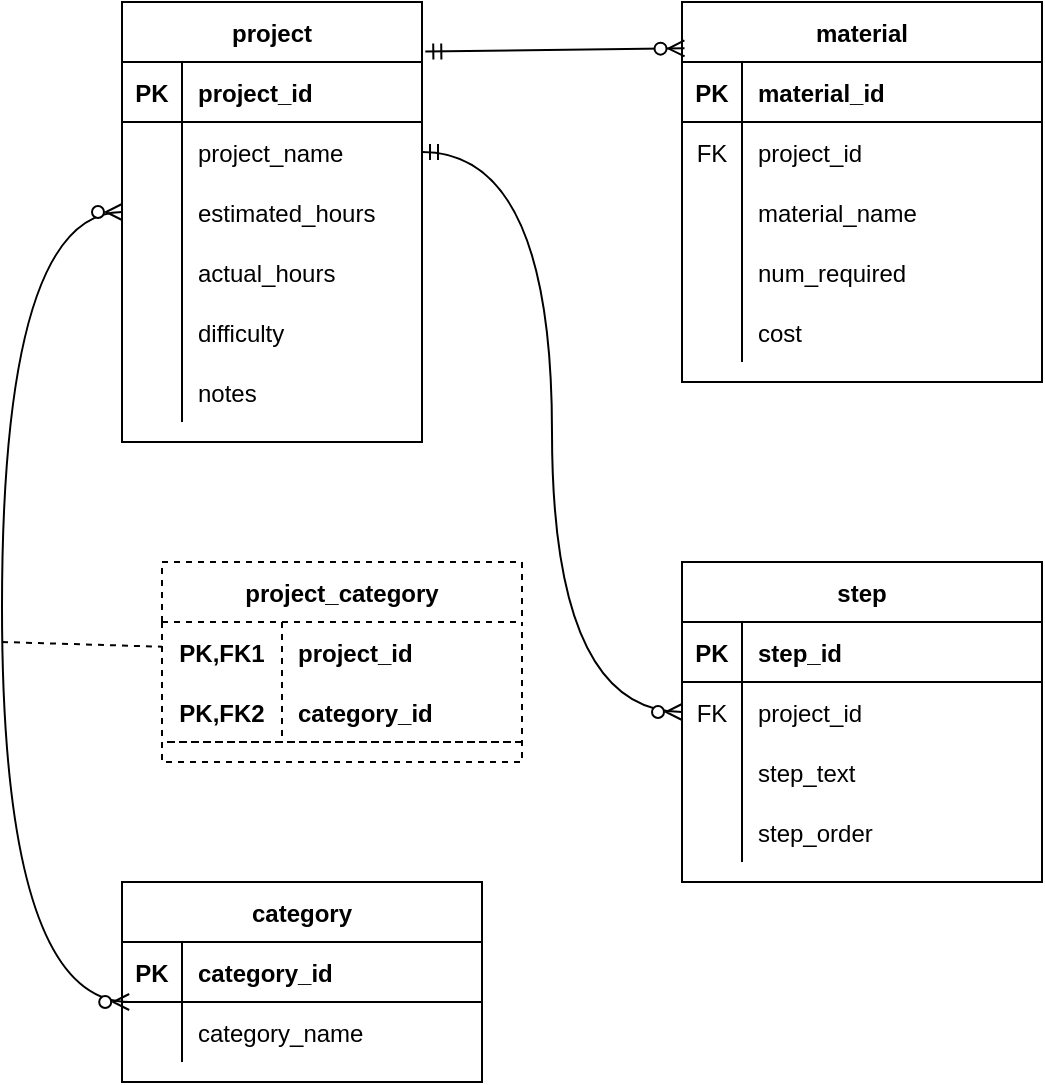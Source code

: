 <mxfile version="20.2.3" type="device"><diagram id="YeD-OSTHzpn-C77k4ifk" name="Page-1"><mxGraphModel dx="510" dy="649" grid="1" gridSize="10" guides="1" tooltips="1" connect="1" arrows="1" fold="1" page="1" pageScale="1" pageWidth="850" pageHeight="1100" math="0" shadow="0"><root><mxCell id="0"/><mxCell id="1" parent="0"/><mxCell id="nlG1U4WUvU7779nljmnX-1" value="project" style="shape=table;startSize=30;container=1;collapsible=1;childLayout=tableLayout;fixedRows=1;rowLines=0;fontStyle=1;align=center;resizeLast=1;" vertex="1" parent="1"><mxGeometry x="80" y="120" width="150" height="220" as="geometry"/></mxCell><mxCell id="nlG1U4WUvU7779nljmnX-2" value="" style="shape=tableRow;horizontal=0;startSize=0;swimlaneHead=0;swimlaneBody=0;fillColor=none;collapsible=0;dropTarget=0;points=[[0,0.5],[1,0.5]];portConstraint=eastwest;top=0;left=0;right=0;bottom=1;" vertex="1" parent="nlG1U4WUvU7779nljmnX-1"><mxGeometry y="30" width="150" height="30" as="geometry"/></mxCell><mxCell id="nlG1U4WUvU7779nljmnX-3" value="PK" style="shape=partialRectangle;connectable=0;fillColor=none;top=0;left=0;bottom=0;right=0;fontStyle=1;overflow=hidden;" vertex="1" parent="nlG1U4WUvU7779nljmnX-2"><mxGeometry width="30" height="30" as="geometry"><mxRectangle width="30" height="30" as="alternateBounds"/></mxGeometry></mxCell><mxCell id="nlG1U4WUvU7779nljmnX-4" value="project_id" style="shape=partialRectangle;connectable=0;fillColor=none;top=0;left=0;bottom=0;right=0;align=left;spacingLeft=6;fontStyle=1;overflow=hidden;" vertex="1" parent="nlG1U4WUvU7779nljmnX-2"><mxGeometry x="30" width="120" height="30" as="geometry"><mxRectangle width="120" height="30" as="alternateBounds"/></mxGeometry></mxCell><mxCell id="nlG1U4WUvU7779nljmnX-5" value="" style="shape=tableRow;horizontal=0;startSize=0;swimlaneHead=0;swimlaneBody=0;fillColor=none;collapsible=0;dropTarget=0;points=[[0,0.5],[1,0.5]];portConstraint=eastwest;top=0;left=0;right=0;bottom=0;" vertex="1" parent="nlG1U4WUvU7779nljmnX-1"><mxGeometry y="60" width="150" height="30" as="geometry"/></mxCell><mxCell id="nlG1U4WUvU7779nljmnX-6" value="" style="shape=partialRectangle;connectable=0;fillColor=none;top=0;left=0;bottom=0;right=0;editable=1;overflow=hidden;" vertex="1" parent="nlG1U4WUvU7779nljmnX-5"><mxGeometry width="30" height="30" as="geometry"><mxRectangle width="30" height="30" as="alternateBounds"/></mxGeometry></mxCell><mxCell id="nlG1U4WUvU7779nljmnX-7" value="project_name" style="shape=partialRectangle;connectable=0;fillColor=none;top=0;left=0;bottom=0;right=0;align=left;spacingLeft=6;overflow=hidden;" vertex="1" parent="nlG1U4WUvU7779nljmnX-5"><mxGeometry x="30" width="120" height="30" as="geometry"><mxRectangle width="120" height="30" as="alternateBounds"/></mxGeometry></mxCell><mxCell id="nlG1U4WUvU7779nljmnX-8" value="" style="shape=tableRow;horizontal=0;startSize=0;swimlaneHead=0;swimlaneBody=0;fillColor=none;collapsible=0;dropTarget=0;points=[[0,0.5],[1,0.5]];portConstraint=eastwest;top=0;left=0;right=0;bottom=0;" vertex="1" parent="nlG1U4WUvU7779nljmnX-1"><mxGeometry y="90" width="150" height="30" as="geometry"/></mxCell><mxCell id="nlG1U4WUvU7779nljmnX-9" value="" style="shape=partialRectangle;connectable=0;fillColor=none;top=0;left=0;bottom=0;right=0;editable=1;overflow=hidden;" vertex="1" parent="nlG1U4WUvU7779nljmnX-8"><mxGeometry width="30" height="30" as="geometry"><mxRectangle width="30" height="30" as="alternateBounds"/></mxGeometry></mxCell><mxCell id="nlG1U4WUvU7779nljmnX-10" value="estimated_hours" style="shape=partialRectangle;connectable=0;fillColor=none;top=0;left=0;bottom=0;right=0;align=left;spacingLeft=6;overflow=hidden;" vertex="1" parent="nlG1U4WUvU7779nljmnX-8"><mxGeometry x="30" width="120" height="30" as="geometry"><mxRectangle width="120" height="30" as="alternateBounds"/></mxGeometry></mxCell><mxCell id="nlG1U4WUvU7779nljmnX-11" value="" style="shape=tableRow;horizontal=0;startSize=0;swimlaneHead=0;swimlaneBody=0;fillColor=none;collapsible=0;dropTarget=0;points=[[0,0.5],[1,0.5]];portConstraint=eastwest;top=0;left=0;right=0;bottom=0;" vertex="1" parent="nlG1U4WUvU7779nljmnX-1"><mxGeometry y="120" width="150" height="30" as="geometry"/></mxCell><mxCell id="nlG1U4WUvU7779nljmnX-12" value="" style="shape=partialRectangle;connectable=0;fillColor=none;top=0;left=0;bottom=0;right=0;editable=1;overflow=hidden;" vertex="1" parent="nlG1U4WUvU7779nljmnX-11"><mxGeometry width="30" height="30" as="geometry"><mxRectangle width="30" height="30" as="alternateBounds"/></mxGeometry></mxCell><mxCell id="nlG1U4WUvU7779nljmnX-13" value="actual_hours" style="shape=partialRectangle;connectable=0;fillColor=none;top=0;left=0;bottom=0;right=0;align=left;spacingLeft=6;overflow=hidden;" vertex="1" parent="nlG1U4WUvU7779nljmnX-11"><mxGeometry x="30" width="120" height="30" as="geometry"><mxRectangle width="120" height="30" as="alternateBounds"/></mxGeometry></mxCell><mxCell id="nlG1U4WUvU7779nljmnX-20" style="shape=tableRow;horizontal=0;startSize=0;swimlaneHead=0;swimlaneBody=0;fillColor=none;collapsible=0;dropTarget=0;points=[[0,0.5],[1,0.5]];portConstraint=eastwest;top=0;left=0;right=0;bottom=0;" vertex="1" parent="nlG1U4WUvU7779nljmnX-1"><mxGeometry y="150" width="150" height="30" as="geometry"/></mxCell><mxCell id="nlG1U4WUvU7779nljmnX-21" style="shape=partialRectangle;connectable=0;fillColor=none;top=0;left=0;bottom=0;right=0;editable=1;overflow=hidden;" vertex="1" parent="nlG1U4WUvU7779nljmnX-20"><mxGeometry width="30" height="30" as="geometry"><mxRectangle width="30" height="30" as="alternateBounds"/></mxGeometry></mxCell><mxCell id="nlG1U4WUvU7779nljmnX-22" value="difficulty" style="shape=partialRectangle;connectable=0;fillColor=none;top=0;left=0;bottom=0;right=0;align=left;spacingLeft=6;overflow=hidden;" vertex="1" parent="nlG1U4WUvU7779nljmnX-20"><mxGeometry x="30" width="120" height="30" as="geometry"><mxRectangle width="120" height="30" as="alternateBounds"/></mxGeometry></mxCell><mxCell id="nlG1U4WUvU7779nljmnX-14" style="shape=tableRow;horizontal=0;startSize=0;swimlaneHead=0;swimlaneBody=0;fillColor=none;collapsible=0;dropTarget=0;points=[[0,0.5],[1,0.5]];portConstraint=eastwest;top=0;left=0;right=0;bottom=0;" vertex="1" parent="nlG1U4WUvU7779nljmnX-1"><mxGeometry y="180" width="150" height="30" as="geometry"/></mxCell><mxCell id="nlG1U4WUvU7779nljmnX-15" style="shape=partialRectangle;connectable=0;fillColor=none;top=0;left=0;bottom=0;right=0;editable=1;overflow=hidden;" vertex="1" parent="nlG1U4WUvU7779nljmnX-14"><mxGeometry width="30" height="30" as="geometry"><mxRectangle width="30" height="30" as="alternateBounds"/></mxGeometry></mxCell><mxCell id="nlG1U4WUvU7779nljmnX-16" value="notes" style="shape=partialRectangle;connectable=0;fillColor=none;top=0;left=0;bottom=0;right=0;align=left;spacingLeft=6;overflow=hidden;" vertex="1" parent="nlG1U4WUvU7779nljmnX-14"><mxGeometry x="30" width="120" height="30" as="geometry"><mxRectangle width="120" height="30" as="alternateBounds"/></mxGeometry></mxCell><mxCell id="nlG1U4WUvU7779nljmnX-23" value="material" style="shape=table;startSize=30;container=1;collapsible=1;childLayout=tableLayout;fixedRows=1;rowLines=0;fontStyle=1;align=center;resizeLast=1;" vertex="1" parent="1"><mxGeometry x="360" y="120" width="180" height="190" as="geometry"/></mxCell><mxCell id="nlG1U4WUvU7779nljmnX-24" value="" style="shape=tableRow;horizontal=0;startSize=0;swimlaneHead=0;swimlaneBody=0;fillColor=none;collapsible=0;dropTarget=0;points=[[0,0.5],[1,0.5]];portConstraint=eastwest;top=0;left=0;right=0;bottom=1;" vertex="1" parent="nlG1U4WUvU7779nljmnX-23"><mxGeometry y="30" width="180" height="30" as="geometry"/></mxCell><mxCell id="nlG1U4WUvU7779nljmnX-25" value="PK" style="shape=partialRectangle;connectable=0;fillColor=none;top=0;left=0;bottom=0;right=0;fontStyle=1;overflow=hidden;" vertex="1" parent="nlG1U4WUvU7779nljmnX-24"><mxGeometry width="30" height="30" as="geometry"><mxRectangle width="30" height="30" as="alternateBounds"/></mxGeometry></mxCell><mxCell id="nlG1U4WUvU7779nljmnX-26" value="material_id" style="shape=partialRectangle;connectable=0;fillColor=none;top=0;left=0;bottom=0;right=0;align=left;spacingLeft=6;fontStyle=1;overflow=hidden;" vertex="1" parent="nlG1U4WUvU7779nljmnX-24"><mxGeometry x="30" width="150" height="30" as="geometry"><mxRectangle width="150" height="30" as="alternateBounds"/></mxGeometry></mxCell><mxCell id="nlG1U4WUvU7779nljmnX-27" value="" style="shape=tableRow;horizontal=0;startSize=0;swimlaneHead=0;swimlaneBody=0;fillColor=none;collapsible=0;dropTarget=0;points=[[0,0.5],[1,0.5]];portConstraint=eastwest;top=0;left=0;right=0;bottom=0;" vertex="1" parent="nlG1U4WUvU7779nljmnX-23"><mxGeometry y="60" width="180" height="30" as="geometry"/></mxCell><mxCell id="nlG1U4WUvU7779nljmnX-28" value="FK" style="shape=partialRectangle;connectable=0;fillColor=none;top=0;left=0;bottom=0;right=0;editable=1;overflow=hidden;" vertex="1" parent="nlG1U4WUvU7779nljmnX-27"><mxGeometry width="30" height="30" as="geometry"><mxRectangle width="30" height="30" as="alternateBounds"/></mxGeometry></mxCell><mxCell id="nlG1U4WUvU7779nljmnX-29" value="project_id" style="shape=partialRectangle;connectable=0;fillColor=none;top=0;left=0;bottom=0;right=0;align=left;spacingLeft=6;overflow=hidden;" vertex="1" parent="nlG1U4WUvU7779nljmnX-27"><mxGeometry x="30" width="150" height="30" as="geometry"><mxRectangle width="150" height="30" as="alternateBounds"/></mxGeometry></mxCell><mxCell id="nlG1U4WUvU7779nljmnX-30" value="" style="shape=tableRow;horizontal=0;startSize=0;swimlaneHead=0;swimlaneBody=0;fillColor=none;collapsible=0;dropTarget=0;points=[[0,0.5],[1,0.5]];portConstraint=eastwest;top=0;left=0;right=0;bottom=0;" vertex="1" parent="nlG1U4WUvU7779nljmnX-23"><mxGeometry y="90" width="180" height="30" as="geometry"/></mxCell><mxCell id="nlG1U4WUvU7779nljmnX-31" value="" style="shape=partialRectangle;connectable=0;fillColor=none;top=0;left=0;bottom=0;right=0;editable=1;overflow=hidden;" vertex="1" parent="nlG1U4WUvU7779nljmnX-30"><mxGeometry width="30" height="30" as="geometry"><mxRectangle width="30" height="30" as="alternateBounds"/></mxGeometry></mxCell><mxCell id="nlG1U4WUvU7779nljmnX-32" value="material_name" style="shape=partialRectangle;connectable=0;fillColor=none;top=0;left=0;bottom=0;right=0;align=left;spacingLeft=6;overflow=hidden;" vertex="1" parent="nlG1U4WUvU7779nljmnX-30"><mxGeometry x="30" width="150" height="30" as="geometry"><mxRectangle width="150" height="30" as="alternateBounds"/></mxGeometry></mxCell><mxCell id="nlG1U4WUvU7779nljmnX-33" value="" style="shape=tableRow;horizontal=0;startSize=0;swimlaneHead=0;swimlaneBody=0;fillColor=none;collapsible=0;dropTarget=0;points=[[0,0.5],[1,0.5]];portConstraint=eastwest;top=0;left=0;right=0;bottom=0;" vertex="1" parent="nlG1U4WUvU7779nljmnX-23"><mxGeometry y="120" width="180" height="30" as="geometry"/></mxCell><mxCell id="nlG1U4WUvU7779nljmnX-34" value="" style="shape=partialRectangle;connectable=0;fillColor=none;top=0;left=0;bottom=0;right=0;editable=1;overflow=hidden;" vertex="1" parent="nlG1U4WUvU7779nljmnX-33"><mxGeometry width="30" height="30" as="geometry"><mxRectangle width="30" height="30" as="alternateBounds"/></mxGeometry></mxCell><mxCell id="nlG1U4WUvU7779nljmnX-35" value="num_required" style="shape=partialRectangle;connectable=0;fillColor=none;top=0;left=0;bottom=0;right=0;align=left;spacingLeft=6;overflow=hidden;" vertex="1" parent="nlG1U4WUvU7779nljmnX-33"><mxGeometry x="30" width="150" height="30" as="geometry"><mxRectangle width="150" height="30" as="alternateBounds"/></mxGeometry></mxCell><mxCell id="nlG1U4WUvU7779nljmnX-36" style="shape=tableRow;horizontal=0;startSize=0;swimlaneHead=0;swimlaneBody=0;fillColor=none;collapsible=0;dropTarget=0;points=[[0,0.5],[1,0.5]];portConstraint=eastwest;top=0;left=0;right=0;bottom=0;" vertex="1" parent="nlG1U4WUvU7779nljmnX-23"><mxGeometry y="150" width="180" height="30" as="geometry"/></mxCell><mxCell id="nlG1U4WUvU7779nljmnX-37" style="shape=partialRectangle;connectable=0;fillColor=none;top=0;left=0;bottom=0;right=0;editable=1;overflow=hidden;" vertex="1" parent="nlG1U4WUvU7779nljmnX-36"><mxGeometry width="30" height="30" as="geometry"><mxRectangle width="30" height="30" as="alternateBounds"/></mxGeometry></mxCell><mxCell id="nlG1U4WUvU7779nljmnX-38" value="cost" style="shape=partialRectangle;connectable=0;fillColor=none;top=0;left=0;bottom=0;right=0;align=left;spacingLeft=6;overflow=hidden;" vertex="1" parent="nlG1U4WUvU7779nljmnX-36"><mxGeometry x="30" width="150" height="30" as="geometry"><mxRectangle width="150" height="30" as="alternateBounds"/></mxGeometry></mxCell><mxCell id="nlG1U4WUvU7779nljmnX-39" value="step" style="shape=table;startSize=30;container=1;collapsible=1;childLayout=tableLayout;fixedRows=1;rowLines=0;fontStyle=1;align=center;resizeLast=1;" vertex="1" parent="1"><mxGeometry x="360" y="400" width="180" height="160" as="geometry"/></mxCell><mxCell id="nlG1U4WUvU7779nljmnX-40" value="" style="shape=tableRow;horizontal=0;startSize=0;swimlaneHead=0;swimlaneBody=0;fillColor=none;collapsible=0;dropTarget=0;points=[[0,0.5],[1,0.5]];portConstraint=eastwest;top=0;left=0;right=0;bottom=1;" vertex="1" parent="nlG1U4WUvU7779nljmnX-39"><mxGeometry y="30" width="180" height="30" as="geometry"/></mxCell><mxCell id="nlG1U4WUvU7779nljmnX-41" value="PK" style="shape=partialRectangle;connectable=0;fillColor=none;top=0;left=0;bottom=0;right=0;fontStyle=1;overflow=hidden;" vertex="1" parent="nlG1U4WUvU7779nljmnX-40"><mxGeometry width="30" height="30" as="geometry"><mxRectangle width="30" height="30" as="alternateBounds"/></mxGeometry></mxCell><mxCell id="nlG1U4WUvU7779nljmnX-42" value="step_id" style="shape=partialRectangle;connectable=0;fillColor=none;top=0;left=0;bottom=0;right=0;align=left;spacingLeft=6;fontStyle=1;overflow=hidden;" vertex="1" parent="nlG1U4WUvU7779nljmnX-40"><mxGeometry x="30" width="150" height="30" as="geometry"><mxRectangle width="150" height="30" as="alternateBounds"/></mxGeometry></mxCell><mxCell id="nlG1U4WUvU7779nljmnX-43" value="" style="shape=tableRow;horizontal=0;startSize=0;swimlaneHead=0;swimlaneBody=0;fillColor=none;collapsible=0;dropTarget=0;points=[[0,0.5],[1,0.5]];portConstraint=eastwest;top=0;left=0;right=0;bottom=0;" vertex="1" parent="nlG1U4WUvU7779nljmnX-39"><mxGeometry y="60" width="180" height="30" as="geometry"/></mxCell><mxCell id="nlG1U4WUvU7779nljmnX-44" value="FK" style="shape=partialRectangle;connectable=0;fillColor=none;top=0;left=0;bottom=0;right=0;editable=1;overflow=hidden;" vertex="1" parent="nlG1U4WUvU7779nljmnX-43"><mxGeometry width="30" height="30" as="geometry"><mxRectangle width="30" height="30" as="alternateBounds"/></mxGeometry></mxCell><mxCell id="nlG1U4WUvU7779nljmnX-45" value="project_id" style="shape=partialRectangle;connectable=0;fillColor=none;top=0;left=0;bottom=0;right=0;align=left;spacingLeft=6;overflow=hidden;" vertex="1" parent="nlG1U4WUvU7779nljmnX-43"><mxGeometry x="30" width="150" height="30" as="geometry"><mxRectangle width="150" height="30" as="alternateBounds"/></mxGeometry></mxCell><mxCell id="nlG1U4WUvU7779nljmnX-46" value="" style="shape=tableRow;horizontal=0;startSize=0;swimlaneHead=0;swimlaneBody=0;fillColor=none;collapsible=0;dropTarget=0;points=[[0,0.5],[1,0.5]];portConstraint=eastwest;top=0;left=0;right=0;bottom=0;" vertex="1" parent="nlG1U4WUvU7779nljmnX-39"><mxGeometry y="90" width="180" height="30" as="geometry"/></mxCell><mxCell id="nlG1U4WUvU7779nljmnX-47" value="" style="shape=partialRectangle;connectable=0;fillColor=none;top=0;left=0;bottom=0;right=0;editable=1;overflow=hidden;" vertex="1" parent="nlG1U4WUvU7779nljmnX-46"><mxGeometry width="30" height="30" as="geometry"><mxRectangle width="30" height="30" as="alternateBounds"/></mxGeometry></mxCell><mxCell id="nlG1U4WUvU7779nljmnX-48" value="step_text" style="shape=partialRectangle;connectable=0;fillColor=none;top=0;left=0;bottom=0;right=0;align=left;spacingLeft=6;overflow=hidden;" vertex="1" parent="nlG1U4WUvU7779nljmnX-46"><mxGeometry x="30" width="150" height="30" as="geometry"><mxRectangle width="150" height="30" as="alternateBounds"/></mxGeometry></mxCell><mxCell id="nlG1U4WUvU7779nljmnX-49" value="" style="shape=tableRow;horizontal=0;startSize=0;swimlaneHead=0;swimlaneBody=0;fillColor=none;collapsible=0;dropTarget=0;points=[[0,0.5],[1,0.5]];portConstraint=eastwest;top=0;left=0;right=0;bottom=0;" vertex="1" parent="nlG1U4WUvU7779nljmnX-39"><mxGeometry y="120" width="180" height="30" as="geometry"/></mxCell><mxCell id="nlG1U4WUvU7779nljmnX-50" value="" style="shape=partialRectangle;connectable=0;fillColor=none;top=0;left=0;bottom=0;right=0;editable=1;overflow=hidden;" vertex="1" parent="nlG1U4WUvU7779nljmnX-49"><mxGeometry width="30" height="30" as="geometry"><mxRectangle width="30" height="30" as="alternateBounds"/></mxGeometry></mxCell><mxCell id="nlG1U4WUvU7779nljmnX-51" value="step_order" style="shape=partialRectangle;connectable=0;fillColor=none;top=0;left=0;bottom=0;right=0;align=left;spacingLeft=6;overflow=hidden;" vertex="1" parent="nlG1U4WUvU7779nljmnX-49"><mxGeometry x="30" width="150" height="30" as="geometry"><mxRectangle width="150" height="30" as="alternateBounds"/></mxGeometry></mxCell><mxCell id="nlG1U4WUvU7779nljmnX-52" value="category" style="shape=table;startSize=30;container=1;collapsible=1;childLayout=tableLayout;fixedRows=1;rowLines=0;fontStyle=1;align=center;resizeLast=1;" vertex="1" parent="1"><mxGeometry x="80" y="560" width="180" height="100" as="geometry"/></mxCell><mxCell id="nlG1U4WUvU7779nljmnX-53" value="" style="shape=tableRow;horizontal=0;startSize=0;swimlaneHead=0;swimlaneBody=0;fillColor=none;collapsible=0;dropTarget=0;points=[[0,0.5],[1,0.5]];portConstraint=eastwest;top=0;left=0;right=0;bottom=1;" vertex="1" parent="nlG1U4WUvU7779nljmnX-52"><mxGeometry y="30" width="180" height="30" as="geometry"/></mxCell><mxCell id="nlG1U4WUvU7779nljmnX-54" value="PK" style="shape=partialRectangle;connectable=0;fillColor=none;top=0;left=0;bottom=0;right=0;fontStyle=1;overflow=hidden;" vertex="1" parent="nlG1U4WUvU7779nljmnX-53"><mxGeometry width="30" height="30" as="geometry"><mxRectangle width="30" height="30" as="alternateBounds"/></mxGeometry></mxCell><mxCell id="nlG1U4WUvU7779nljmnX-55" value="category_id" style="shape=partialRectangle;connectable=0;fillColor=none;top=0;left=0;bottom=0;right=0;align=left;spacingLeft=6;fontStyle=1;overflow=hidden;" vertex="1" parent="nlG1U4WUvU7779nljmnX-53"><mxGeometry x="30" width="150" height="30" as="geometry"><mxRectangle width="150" height="30" as="alternateBounds"/></mxGeometry></mxCell><mxCell id="nlG1U4WUvU7779nljmnX-56" value="" style="shape=tableRow;horizontal=0;startSize=0;swimlaneHead=0;swimlaneBody=0;fillColor=none;collapsible=0;dropTarget=0;points=[[0,0.5],[1,0.5]];portConstraint=eastwest;top=0;left=0;right=0;bottom=0;" vertex="1" parent="nlG1U4WUvU7779nljmnX-52"><mxGeometry y="60" width="180" height="30" as="geometry"/></mxCell><mxCell id="nlG1U4WUvU7779nljmnX-57" value="" style="shape=partialRectangle;connectable=0;fillColor=none;top=0;left=0;bottom=0;right=0;editable=1;overflow=hidden;" vertex="1" parent="nlG1U4WUvU7779nljmnX-56"><mxGeometry width="30" height="30" as="geometry"><mxRectangle width="30" height="30" as="alternateBounds"/></mxGeometry></mxCell><mxCell id="nlG1U4WUvU7779nljmnX-58" value="category_name" style="shape=partialRectangle;connectable=0;fillColor=none;top=0;left=0;bottom=0;right=0;align=left;spacingLeft=6;overflow=hidden;" vertex="1" parent="nlG1U4WUvU7779nljmnX-56"><mxGeometry x="30" width="150" height="30" as="geometry"><mxRectangle width="150" height="30" as="alternateBounds"/></mxGeometry></mxCell><mxCell id="nlG1U4WUvU7779nljmnX-78" value="project_category" style="shape=table;startSize=30;container=1;collapsible=1;childLayout=tableLayout;fixedRows=1;rowLines=0;fontStyle=1;align=center;resizeLast=1;dashed=1;strokeColor=#000000;shadow=0;" vertex="1" parent="1"><mxGeometry x="100" y="400" width="180" height="100" as="geometry"/></mxCell><mxCell id="nlG1U4WUvU7779nljmnX-79" value="" style="shape=tableRow;horizontal=0;startSize=0;swimlaneHead=0;swimlaneBody=0;fillColor=none;collapsible=0;dropTarget=0;points=[[0,0.5],[1,0.5]];portConstraint=eastwest;top=0;left=0;right=0;bottom=0;dashed=1;" vertex="1" parent="nlG1U4WUvU7779nljmnX-78"><mxGeometry y="30" width="180" height="30" as="geometry"/></mxCell><mxCell id="nlG1U4WUvU7779nljmnX-80" value="PK,FK1" style="shape=partialRectangle;connectable=0;fillColor=none;top=0;left=0;bottom=0;right=0;fontStyle=1;overflow=hidden;dashed=1;" vertex="1" parent="nlG1U4WUvU7779nljmnX-79"><mxGeometry width="60" height="30" as="geometry"><mxRectangle width="60" height="30" as="alternateBounds"/></mxGeometry></mxCell><mxCell id="nlG1U4WUvU7779nljmnX-81" value="project_id" style="shape=partialRectangle;connectable=0;fillColor=none;top=0;left=0;bottom=0;right=0;align=left;spacingLeft=6;fontStyle=1;overflow=hidden;dashed=1;" vertex="1" parent="nlG1U4WUvU7779nljmnX-79"><mxGeometry x="60" width="120" height="30" as="geometry"><mxRectangle width="120" height="30" as="alternateBounds"/></mxGeometry></mxCell><mxCell id="nlG1U4WUvU7779nljmnX-82" value="" style="shape=tableRow;horizontal=0;startSize=0;swimlaneHead=0;swimlaneBody=0;fillColor=none;collapsible=0;dropTarget=0;points=[[0,0.5],[1,0.5]];portConstraint=eastwest;top=0;left=0;right=0;bottom=1;dashed=1;" vertex="1" parent="nlG1U4WUvU7779nljmnX-78"><mxGeometry y="60" width="180" height="30" as="geometry"/></mxCell><mxCell id="nlG1U4WUvU7779nljmnX-83" value="PK,FK2" style="shape=partialRectangle;connectable=0;fillColor=none;top=0;left=0;bottom=0;right=0;fontStyle=1;overflow=hidden;dashed=1;" vertex="1" parent="nlG1U4WUvU7779nljmnX-82"><mxGeometry width="60" height="30" as="geometry"><mxRectangle width="60" height="30" as="alternateBounds"/></mxGeometry></mxCell><mxCell id="nlG1U4WUvU7779nljmnX-84" value="category_id" style="shape=partialRectangle;connectable=0;fillColor=none;top=0;left=0;bottom=0;right=0;align=left;spacingLeft=6;fontStyle=1;overflow=hidden;dashed=1;strokeColor=#000000;" vertex="1" parent="nlG1U4WUvU7779nljmnX-82"><mxGeometry x="60" width="120" height="30" as="geometry"><mxRectangle width="120" height="30" as="alternateBounds"/></mxGeometry></mxCell><mxCell id="nlG1U4WUvU7779nljmnX-91" value="" style="edgeStyle=orthogonalEdgeStyle;fontSize=12;html=1;endArrow=ERzeroToMany;endFill=1;startArrow=ERzeroToMany;rounded=0;entryX=0;entryY=0.5;entryDx=0;entryDy=0;exitX=0.02;exitY=1;exitDx=0;exitDy=0;exitPerimeter=0;curved=1;" edge="1" parent="1" source="nlG1U4WUvU7779nljmnX-53" target="nlG1U4WUvU7779nljmnX-8"><mxGeometry width="100" height="100" relative="1" as="geometry"><mxPoint x="10" y="470" as="sourcePoint"/><mxPoint x="110" y="370" as="targetPoint"/><Array as="points"><mxPoint x="20" y="620"/><mxPoint x="20" y="225"/></Array></mxGeometry></mxCell><mxCell id="nlG1U4WUvU7779nljmnX-92" value="" style="fontSize=12;html=1;endArrow=none;endFill=0;rounded=0;dashed=1;" edge="1" parent="1" target="nlG1U4WUvU7779nljmnX-79"><mxGeometry width="100" height="100" relative="1" as="geometry"><mxPoint x="20" y="440" as="sourcePoint"/><mxPoint x="160" y="430" as="targetPoint"/></mxGeometry></mxCell><mxCell id="nlG1U4WUvU7779nljmnX-93" value="" style="edgeStyle=orthogonalEdgeStyle;fontSize=12;html=1;endArrow=ERzeroToMany;endFill=1;rounded=0;entryX=0;entryY=0.5;entryDx=0;entryDy=0;exitX=1;exitY=0.5;exitDx=0;exitDy=0;curved=1;startArrow=ERmandOne;startFill=0;" edge="1" parent="1" source="nlG1U4WUvU7779nljmnX-5" target="nlG1U4WUvU7779nljmnX-43"><mxGeometry width="100" height="100" relative="1" as="geometry"><mxPoint x="270" y="400" as="sourcePoint"/><mxPoint x="370" y="300" as="targetPoint"/></mxGeometry></mxCell><mxCell id="nlG1U4WUvU7779nljmnX-95" value="" style="fontSize=12;html=1;endArrow=ERzeroToMany;endFill=1;rounded=0;entryX=0.007;entryY=0.122;entryDx=0;entryDy=0;exitX=1.011;exitY=-0.173;exitDx=0;exitDy=0;startArrow=ERmandOne;startFill=0;entryPerimeter=0;exitPerimeter=0;" edge="1" parent="1" source="nlG1U4WUvU7779nljmnX-2" target="nlG1U4WUvU7779nljmnX-23"><mxGeometry width="100" height="100" relative="1" as="geometry"><mxPoint x="240" y="205" as="sourcePoint"/><mxPoint x="370" y="485" as="targetPoint"/></mxGeometry></mxCell></root></mxGraphModel></diagram></mxfile>